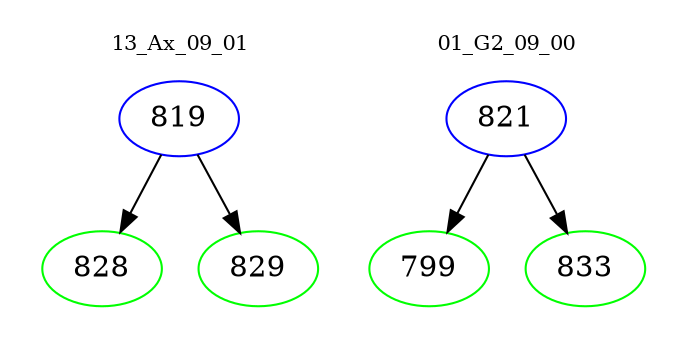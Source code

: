 digraph{
subgraph cluster_0 {
color = white
label = "13_Ax_09_01";
fontsize=10;
T0_819 [label="819", color="blue"]
T0_819 -> T0_828 [color="black"]
T0_828 [label="828", color="green"]
T0_819 -> T0_829 [color="black"]
T0_829 [label="829", color="green"]
}
subgraph cluster_1 {
color = white
label = "01_G2_09_00";
fontsize=10;
T1_821 [label="821", color="blue"]
T1_821 -> T1_799 [color="black"]
T1_799 [label="799", color="green"]
T1_821 -> T1_833 [color="black"]
T1_833 [label="833", color="green"]
}
}
